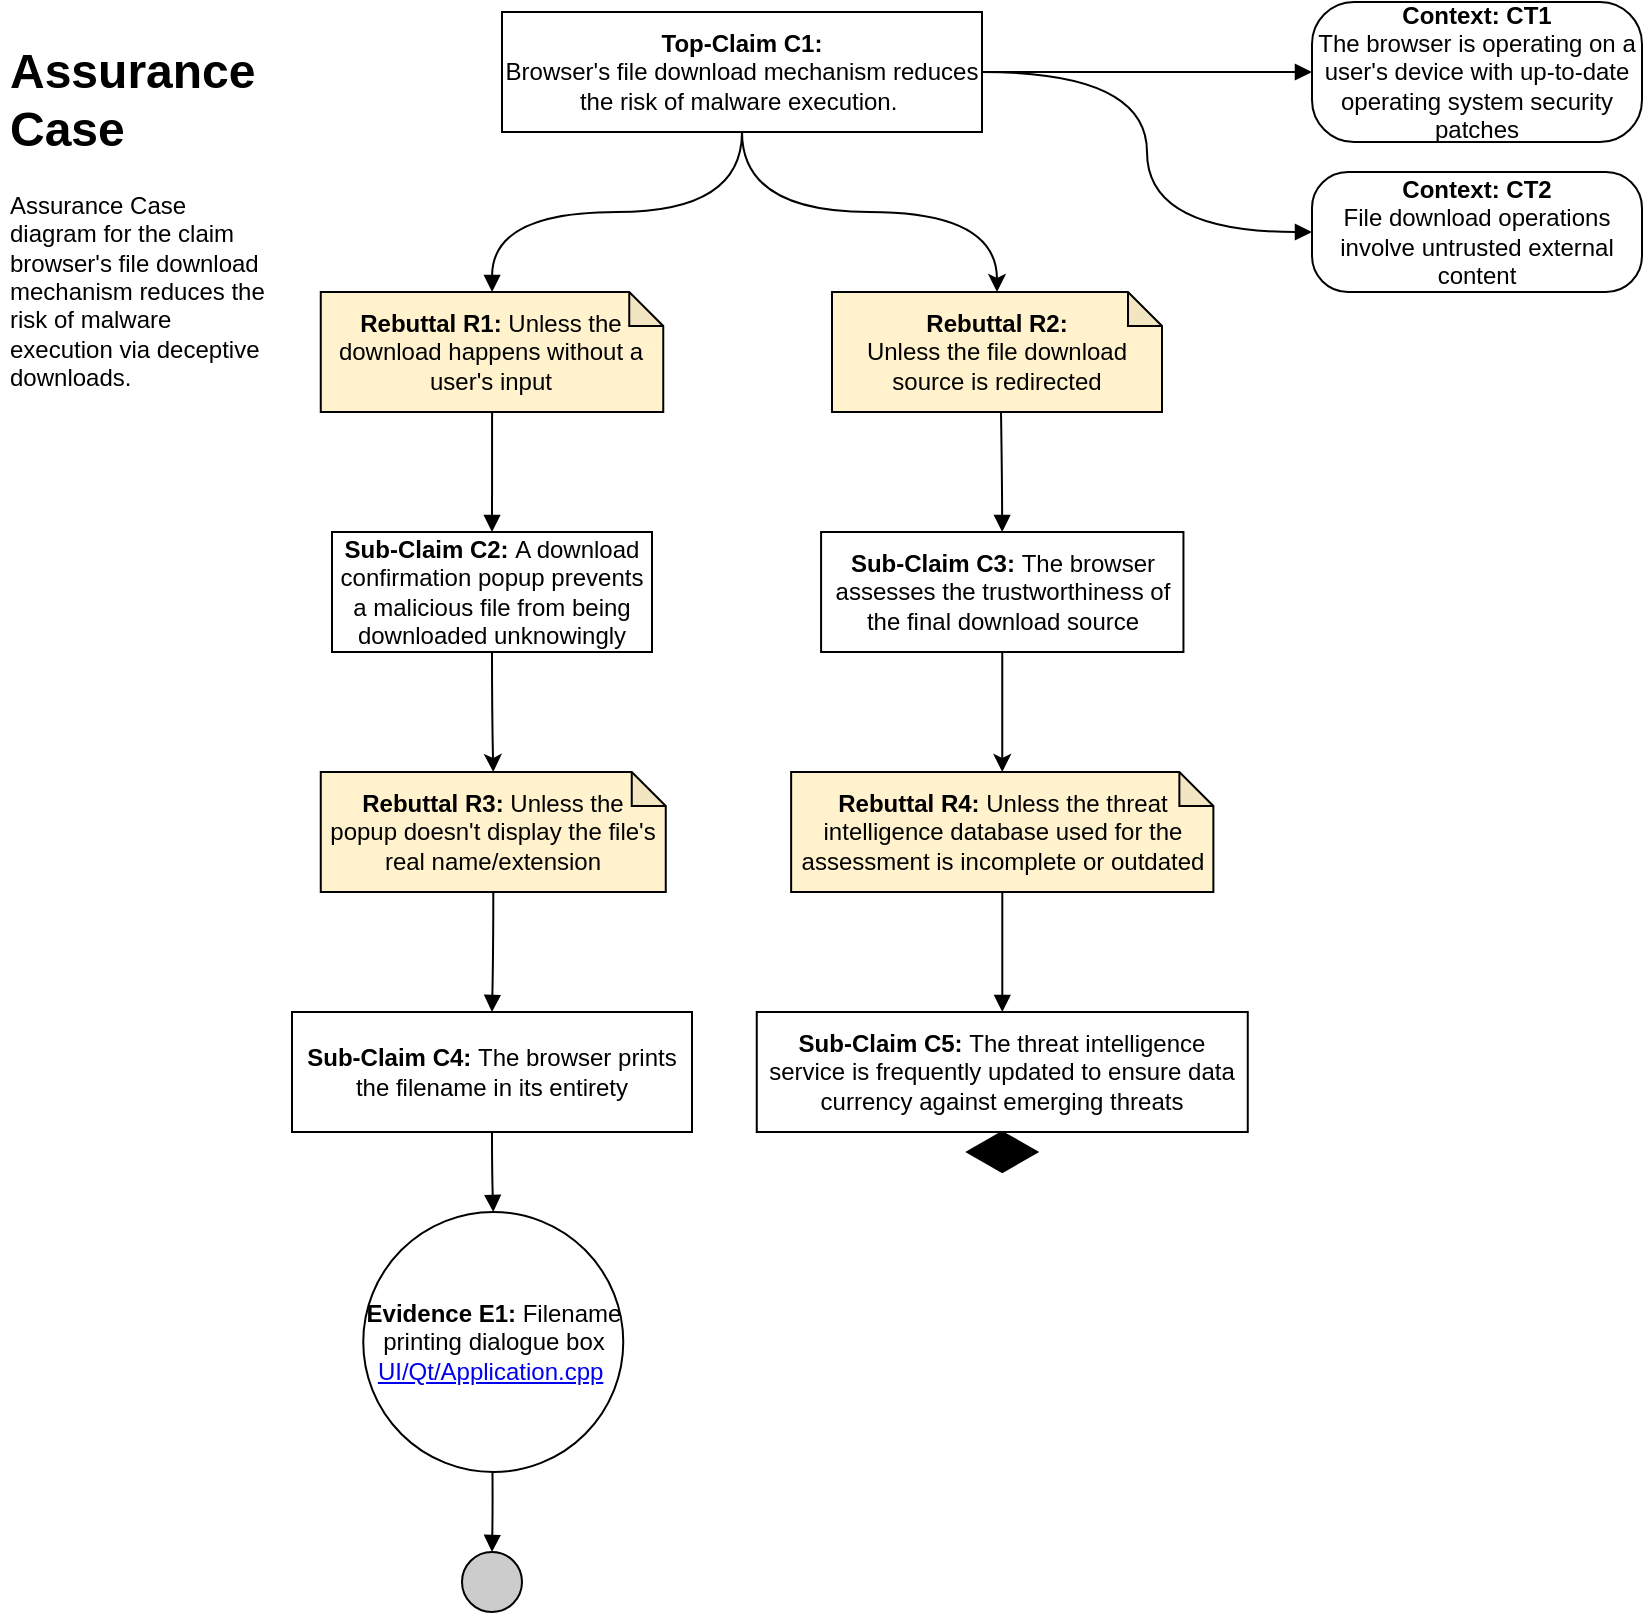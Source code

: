 <mxfile version="28.1.2">
  <diagram name="Page-1" id="H3V3IwkfpKFNce3Ktkn-">
    <mxGraphModel dx="1018" dy="811" grid="1" gridSize="10" guides="1" tooltips="1" connect="1" arrows="1" fold="1" page="1" pageScale="1" pageWidth="850" pageHeight="1100" math="0" shadow="0">
      <root>
        <mxCell id="0" />
        <mxCell id="1" parent="0" />
        <mxCell id="fZ7U-bHGx_q4HvnVht5c-1" value="&lt;h1&gt;Assurance Case&lt;/h1&gt;&lt;div&gt;Assurance Case diagram for the claim browser&#39;s file download mechanism reduces the risk of malware execution via deceptive downloads.&lt;/div&gt;" style="text;html=1;strokeColor=none;fillColor=none;spacing=5;spacingTop=-20;whiteSpace=wrap;overflow=hidden;rounded=0;" parent="1" vertex="1">
          <mxGeometry x="4.38" y="20" width="135.62" height="190" as="geometry" />
        </mxCell>
        <mxCell id="fZ7U-bHGx_q4HvnVht5c-2" style="edgeStyle=orthogonalEdgeStyle;rounded=0;orthogonalLoop=1;jettySize=auto;html=1;exitX=1;exitY=0.5;exitDx=0;exitDy=0;entryX=0;entryY=0.5;entryDx=0;entryDy=0;endArrow=block;endFill=1;" parent="1" source="fZ7U-bHGx_q4HvnVht5c-42" target="fZ7U-bHGx_q4HvnVht5c-6" edge="1">
          <mxGeometry relative="1" as="geometry">
            <mxPoint x="470" y="40" as="sourcePoint" />
          </mxGeometry>
        </mxCell>
        <mxCell id="fZ7U-bHGx_q4HvnVht5c-3" value="" style="edgeStyle=orthogonalEdgeStyle;rounded=0;orthogonalLoop=1;jettySize=auto;html=1;endArrow=block;endFill=1;curved=1;exitX=0.5;exitY=1;exitDx=0;exitDy=0;" parent="1" source="fZ7U-bHGx_q4HvnVht5c-42" target="fZ7U-bHGx_q4HvnVht5c-8" edge="1">
          <mxGeometry relative="1" as="geometry">
            <mxPoint x="407.5" y="70" as="sourcePoint" />
          </mxGeometry>
        </mxCell>
        <mxCell id="fZ7U-bHGx_q4HvnVht5c-6" value="&lt;b&gt;Context: CT1&lt;/b&gt;&lt;br&gt;The browser is operating on a user&#39;s device with up-to-date operating system security patches" style="rounded=1;whiteSpace=wrap;html=1;arcSize=30;" parent="1" vertex="1">
          <mxGeometry x="660" y="5" width="165" height="70" as="geometry" />
        </mxCell>
        <mxCell id="fZ7U-bHGx_q4HvnVht5c-7" style="edgeStyle=orthogonalEdgeStyle;curved=1;rounded=0;orthogonalLoop=1;jettySize=auto;html=1;endArrow=block;endFill=1;" parent="1" source="fZ7U-bHGx_q4HvnVht5c-8" target="fZ7U-bHGx_q4HvnVht5c-11" edge="1">
          <mxGeometry relative="1" as="geometry" />
        </mxCell>
        <mxCell id="fZ7U-bHGx_q4HvnVht5c-8" value="&lt;div&gt;&lt;b&gt;Rebuttal R1:&lt;/b&gt;&amp;nbsp;Unless the download happens without a user&#39;s input&lt;/div&gt;" style="shape=note;whiteSpace=wrap;html=1;backgroundOutline=1;darkOpacity=0.05;size=17;fillColor=#FFF2CC;" parent="1" vertex="1">
          <mxGeometry x="164.38" y="150" width="171.25" height="60" as="geometry" />
        </mxCell>
        <mxCell id="fZ7U-bHGx_q4HvnVht5c-11" value="&lt;b&gt;Sub-Claim C2:&lt;/b&gt;&amp;nbsp;A download confirmation popup prevents a malicious file from being downloaded unknowingly" style="rounded=0;whiteSpace=wrap;html=1;" parent="1" vertex="1">
          <mxGeometry x="170" y="270" width="160" height="60" as="geometry" />
        </mxCell>
        <mxCell id="fZ7U-bHGx_q4HvnVht5c-13" value="&lt;b&gt;Rebuttal R2:&lt;/b&gt;&lt;div&gt;Unless the file download source is redirected&lt;/div&gt;" style="shape=note;whiteSpace=wrap;html=1;backgroundOutline=1;darkOpacity=0.05;size=17;fillColor=#FFF2CC;" parent="1" vertex="1">
          <mxGeometry x="420" y="150" width="165" height="60" as="geometry" />
        </mxCell>
        <mxCell id="fZ7U-bHGx_q4HvnVht5c-14" style="edgeStyle=orthogonalEdgeStyle;curved=1;rounded=0;orthogonalLoop=1;jettySize=auto;html=1;endArrow=block;endFill=1;" parent="1" source="fZ7U-bHGx_q4HvnVht5c-15" target="fZ7U-bHGx_q4HvnVht5c-20" edge="1">
          <mxGeometry relative="1" as="geometry" />
        </mxCell>
        <mxCell id="fZ7U-bHGx_q4HvnVht5c-15" value="&lt;div&gt;&lt;b&gt;Rebuttal R3:&lt;/b&gt;&amp;nbsp;Unless the&lt;/div&gt;&lt;div&gt;popup doesn&#39;t display the file&#39;s real name/extension&lt;/div&gt;" style="shape=note;whiteSpace=wrap;html=1;backgroundOutline=1;darkOpacity=0.05;size=17;fillColor=#FFF2CC;" parent="1" vertex="1">
          <mxGeometry x="164.38" y="390" width="172.5" height="60" as="geometry" />
        </mxCell>
        <mxCell id="fZ7U-bHGx_q4HvnVht5c-19" style="edgeStyle=orthogonalEdgeStyle;curved=1;rounded=0;orthogonalLoop=1;jettySize=auto;html=1;entryX=0.5;entryY=0;entryDx=0;entryDy=0;endArrow=block;endFill=1;exitX=0.5;exitY=1;exitDx=0;exitDy=0;" parent="1" source="fZ7U-bHGx_q4HvnVht5c-20" target="fZ7U-bHGx_q4HvnVht5c-28" edge="1">
          <mxGeometry relative="1" as="geometry">
            <mxPoint x="237" y="780" as="sourcePoint" />
          </mxGeometry>
        </mxCell>
        <mxCell id="fZ7U-bHGx_q4HvnVht5c-20" value="&lt;b&gt;Sub-Claim C4:&lt;/b&gt;&amp;nbsp;The browser prints the filename in its entirety" style="rounded=0;whiteSpace=wrap;html=1;" parent="1" vertex="1">
          <mxGeometry x="150" y="510" width="200" height="60" as="geometry" />
        </mxCell>
        <mxCell id="fZ7U-bHGx_q4HvnVht5c-21" style="edgeStyle=orthogonalEdgeStyle;curved=1;rounded=0;orthogonalLoop=1;jettySize=auto;html=1;entryX=0.5;entryY=0;entryDx=0;entryDy=0;endArrow=block;endFill=1;" parent="1" target="fZ7U-bHGx_q4HvnVht5c-25" edge="1">
          <mxGeometry relative="1" as="geometry">
            <mxPoint x="250" y="720" as="sourcePoint" />
          </mxGeometry>
        </mxCell>
        <mxCell id="fZ7U-bHGx_q4HvnVht5c-25" value="" style="ellipse;whiteSpace=wrap;html=1;aspect=fixed;fillColor=#CCCCCC;" parent="1" vertex="1">
          <mxGeometry x="235" y="780" width="30" height="30" as="geometry" />
        </mxCell>
        <mxCell id="fZ7U-bHGx_q4HvnVht5c-28" value="&lt;div&gt;&lt;b&gt;Evidence E1: &lt;/b&gt;Filename printing dialogue box&lt;/div&gt;&lt;div&gt;&lt;a rel=&quot;noopener noreferrer&quot; target=&quot;_blank&quot; href=&quot;https://github.com/LadybirdBrowser/ladybird/blob/0e4450f4b3d674803b4152fffa2e548079737604/UI/Qt/Application.cpp#L147-L171&quot;&gt;UI/Qt/Application.cpp&lt;/a&gt;&amp;nbsp;&lt;/div&gt;" style="ellipse;whiteSpace=wrap;html=1;aspect=fixed;fillColor=#ffffff;rounded=0;" parent="1" vertex="1">
          <mxGeometry x="185.63" y="610" width="130" height="130" as="geometry" />
        </mxCell>
        <mxCell id="fZ7U-bHGx_q4HvnVht5c-42" value="&lt;b&gt;Top-Claim C1:&lt;br&gt;&lt;/b&gt;Browser&#39;s file download mechanism reduces the risk of malware execution.&lt;b&gt;&amp;nbsp;&lt;/b&gt;" style="rounded=0;whiteSpace=wrap;html=1;" parent="1" vertex="1">
          <mxGeometry x="255" y="10" width="240" height="60" as="geometry" />
        </mxCell>
        <mxCell id="bk2-0UrnXQY0JZ6oVw0t-1" style="edgeStyle=orthogonalEdgeStyle;rounded=0;orthogonalLoop=1;jettySize=auto;html=1;exitX=1;exitY=0.5;exitDx=0;exitDy=0;entryX=0;entryY=0.5;entryDx=0;entryDy=0;endArrow=block;endFill=1;curved=1;" parent="1" source="fZ7U-bHGx_q4HvnVht5c-42" target="bk2-0UrnXQY0JZ6oVw0t-2" edge="1">
          <mxGeometry relative="1" as="geometry">
            <mxPoint x="527.5" y="130" as="sourcePoint" />
          </mxGeometry>
        </mxCell>
        <mxCell id="bk2-0UrnXQY0JZ6oVw0t-2" value="&lt;b&gt;Context: CT2&lt;/b&gt;&lt;br&gt;File download operations involve untrusted external content" style="rounded=1;whiteSpace=wrap;html=1;arcSize=30;" parent="1" vertex="1">
          <mxGeometry x="660" y="90" width="165" height="60" as="geometry" />
        </mxCell>
        <mxCell id="bk2-0UrnXQY0JZ6oVw0t-5" style="edgeStyle=orthogonalEdgeStyle;rounded=0;orthogonalLoop=1;jettySize=auto;html=1;exitX=0.5;exitY=1;exitDx=0;exitDy=0;entryX=0.5;entryY=0;entryDx=0;entryDy=0;entryPerimeter=0;curved=1;" parent="1" source="fZ7U-bHGx_q4HvnVht5c-11" target="fZ7U-bHGx_q4HvnVht5c-15" edge="1">
          <mxGeometry relative="1" as="geometry">
            <mxPoint x="487.5" y="330" as="sourcePoint" />
          </mxGeometry>
        </mxCell>
        <mxCell id="bk2-0UrnXQY0JZ6oVw0t-6" style="edgeStyle=orthogonalEdgeStyle;rounded=0;orthogonalLoop=1;jettySize=auto;html=1;exitX=0.5;exitY=1;exitDx=0;exitDy=0;entryX=0.5;entryY=0;entryDx=0;entryDy=0;entryPerimeter=0;curved=1;" parent="1" source="fZ7U-bHGx_q4HvnVht5c-42" target="fZ7U-bHGx_q4HvnVht5c-13" edge="1">
          <mxGeometry relative="1" as="geometry" />
        </mxCell>
        <mxCell id="bk2-0UrnXQY0JZ6oVw0t-7" style="edgeStyle=orthogonalEdgeStyle;curved=1;rounded=0;orthogonalLoop=1;jettySize=auto;html=1;endArrow=block;endFill=1;" parent="1" target="bk2-0UrnXQY0JZ6oVw0t-8" edge="1">
          <mxGeometry relative="1" as="geometry">
            <mxPoint x="504.5" y="210" as="sourcePoint" />
          </mxGeometry>
        </mxCell>
        <mxCell id="bk2-0UrnXQY0JZ6oVw0t-8" value="&lt;b&gt;Sub-Claim C3:&lt;/b&gt;&amp;nbsp;The browser assesses the trustworthiness of the final download source" style="rounded=0;whiteSpace=wrap;html=1;" parent="1" vertex="1">
          <mxGeometry x="414.54" y="270" width="181.18" height="60" as="geometry" />
        </mxCell>
        <mxCell id="bk2-0UrnXQY0JZ6oVw0t-9" style="edgeStyle=orthogonalEdgeStyle;curved=1;rounded=0;orthogonalLoop=1;jettySize=auto;html=1;endArrow=block;endFill=1;" parent="1" source="bk2-0UrnXQY0JZ6oVw0t-10" target="bk2-0UrnXQY0JZ6oVw0t-11" edge="1">
          <mxGeometry relative="1" as="geometry" />
        </mxCell>
        <mxCell id="bk2-0UrnXQY0JZ6oVw0t-10" value="&lt;div&gt;&lt;b&gt;Rebuttal R4:&lt;/b&gt;&amp;nbsp;Unless the threat intelligence database used for the assessment is incomplete or outdated&lt;/div&gt;" style="shape=note;whiteSpace=wrap;html=1;backgroundOutline=1;darkOpacity=0.05;size=17;fillColor=#FFF2CC;" parent="1" vertex="1">
          <mxGeometry x="399.57" y="390" width="211.12" height="60" as="geometry" />
        </mxCell>
        <mxCell id="bk2-0UrnXQY0JZ6oVw0t-11" value="&lt;b&gt;Sub-Claim C5:&lt;/b&gt;&amp;nbsp;The threat intelligence service is frequently updated to ensure data currency against emerging threats" style="rounded=0;whiteSpace=wrap;html=1;" parent="1" vertex="1">
          <mxGeometry x="382.38" y="510" width="245.5" height="60" as="geometry" />
        </mxCell>
        <mxCell id="bk2-0UrnXQY0JZ6oVw0t-12" style="edgeStyle=orthogonalEdgeStyle;rounded=0;orthogonalLoop=1;jettySize=auto;html=1;exitX=0.5;exitY=1;exitDx=0;exitDy=0;entryX=0.5;entryY=0;entryDx=0;entryDy=0;entryPerimeter=0;curved=1;" parent="1" source="bk2-0UrnXQY0JZ6oVw0t-8" target="bk2-0UrnXQY0JZ6oVw0t-10" edge="1">
          <mxGeometry relative="1" as="geometry">
            <mxPoint x="742" y="330" as="sourcePoint" />
          </mxGeometry>
        </mxCell>
        <mxCell id="bk2-0UrnXQY0JZ6oVw0t-13" value="" style="rhombus;whiteSpace=wrap;html=1;strokeColor=default;fillColor=#000000;" parent="1" vertex="1">
          <mxGeometry x="487.63" y="570" width="35" height="20" as="geometry" />
        </mxCell>
      </root>
    </mxGraphModel>
  </diagram>
</mxfile>

